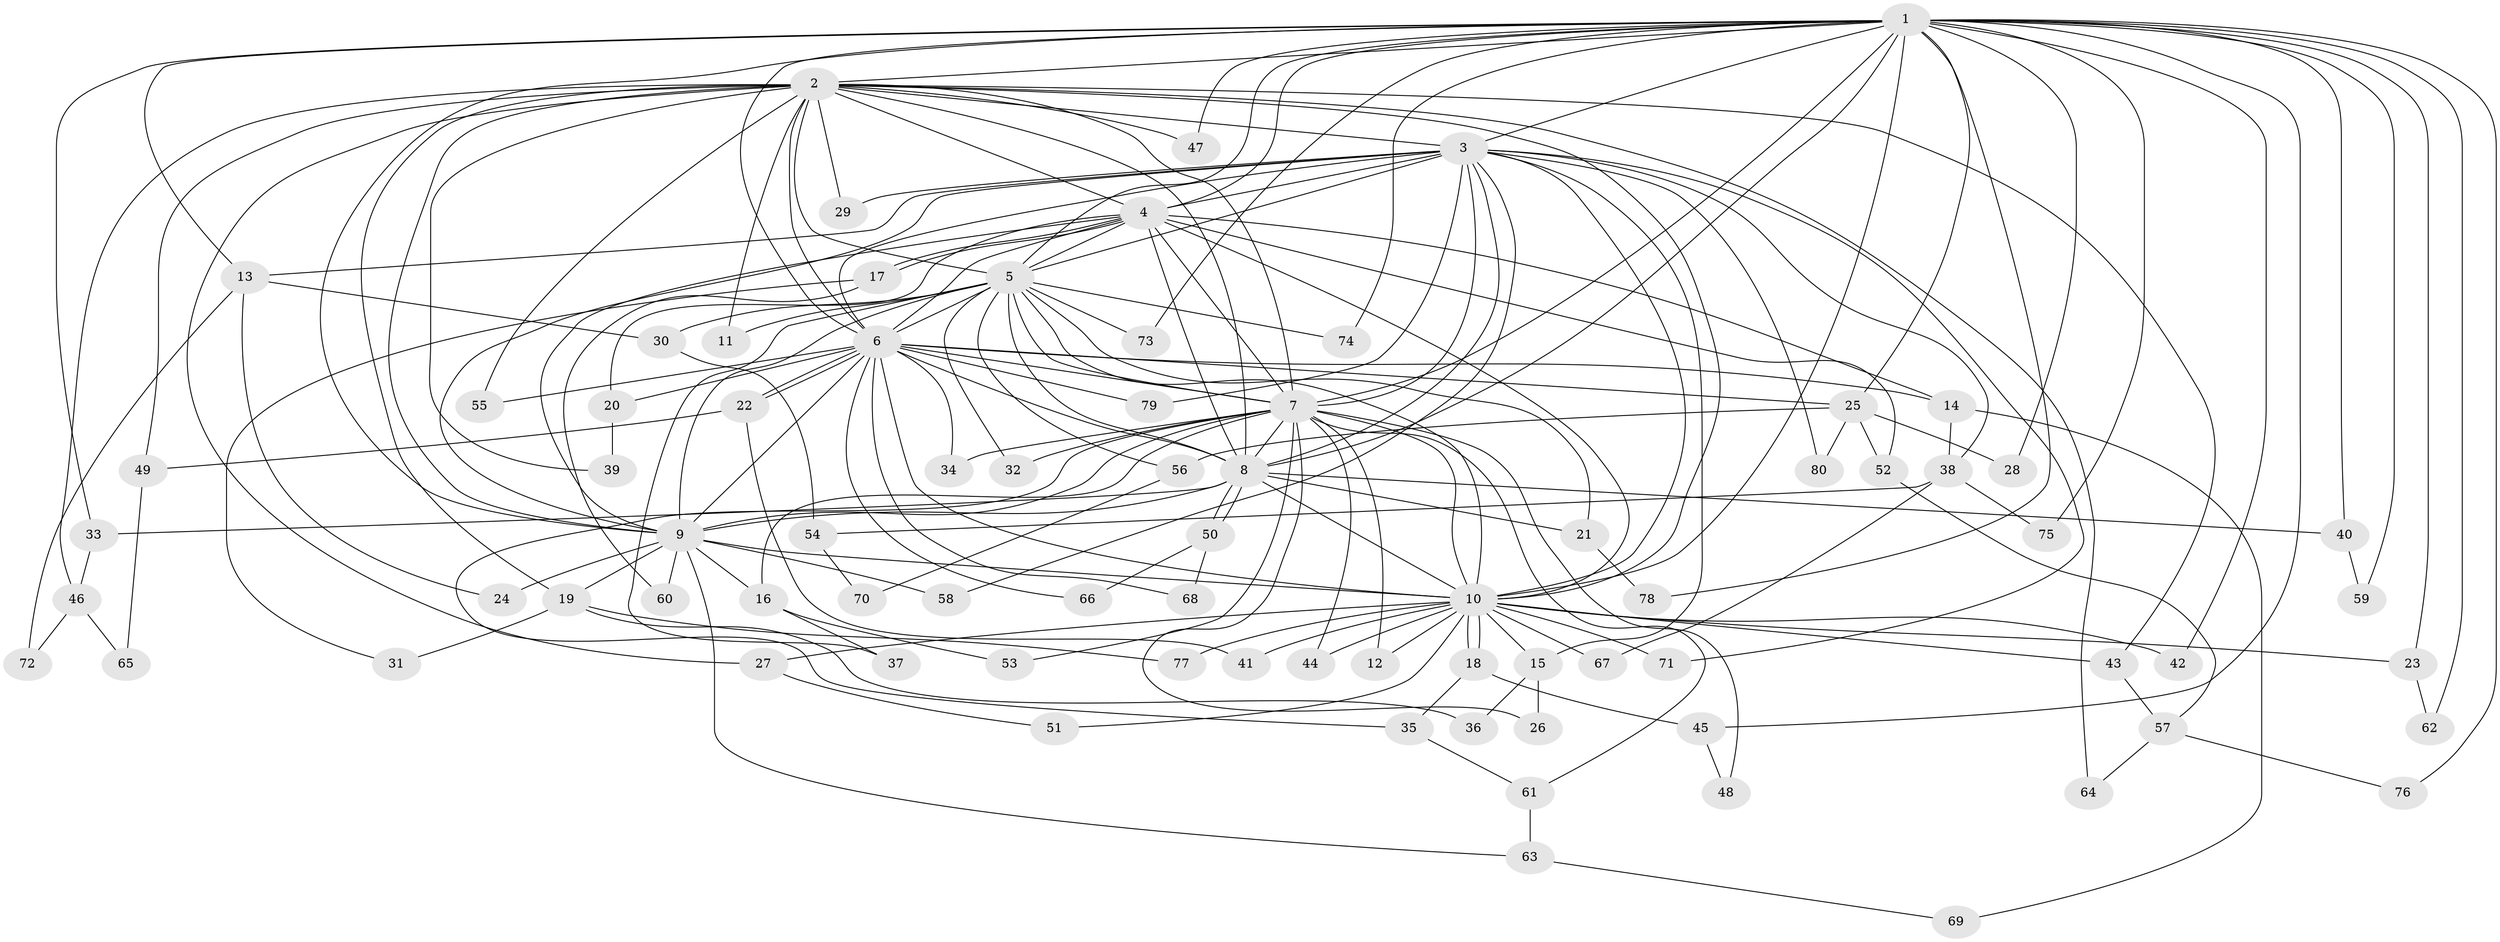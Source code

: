 // coarse degree distribution, {20: 0.03571428571428571, 13: 0.017857142857142856, 15: 0.017857142857142856, 23: 0.017857142857142856, 2: 0.5357142857142857, 4: 0.10714285714285714, 3: 0.125, 1: 0.08928571428571429, 5: 0.03571428571428571, 7: 0.017857142857142856}
// Generated by graph-tools (version 1.1) at 2025/46/03/04/25 21:46:31]
// undirected, 80 vertices, 185 edges
graph export_dot {
graph [start="1"]
  node [color=gray90,style=filled];
  1;
  2;
  3;
  4;
  5;
  6;
  7;
  8;
  9;
  10;
  11;
  12;
  13;
  14;
  15;
  16;
  17;
  18;
  19;
  20;
  21;
  22;
  23;
  24;
  25;
  26;
  27;
  28;
  29;
  30;
  31;
  32;
  33;
  34;
  35;
  36;
  37;
  38;
  39;
  40;
  41;
  42;
  43;
  44;
  45;
  46;
  47;
  48;
  49;
  50;
  51;
  52;
  53;
  54;
  55;
  56;
  57;
  58;
  59;
  60;
  61;
  62;
  63;
  64;
  65;
  66;
  67;
  68;
  69;
  70;
  71;
  72;
  73;
  74;
  75;
  76;
  77;
  78;
  79;
  80;
  1 -- 2;
  1 -- 3;
  1 -- 4;
  1 -- 5;
  1 -- 6;
  1 -- 7;
  1 -- 8;
  1 -- 9;
  1 -- 10;
  1 -- 13;
  1 -- 23;
  1 -- 25;
  1 -- 28;
  1 -- 33;
  1 -- 40;
  1 -- 42;
  1 -- 45;
  1 -- 47;
  1 -- 59;
  1 -- 62;
  1 -- 73;
  1 -- 74;
  1 -- 75;
  1 -- 76;
  1 -- 78;
  2 -- 3;
  2 -- 4;
  2 -- 5;
  2 -- 6;
  2 -- 7;
  2 -- 8;
  2 -- 9;
  2 -- 10;
  2 -- 11;
  2 -- 19;
  2 -- 27;
  2 -- 29;
  2 -- 39;
  2 -- 43;
  2 -- 46;
  2 -- 47;
  2 -- 49;
  2 -- 55;
  2 -- 64;
  3 -- 4;
  3 -- 5;
  3 -- 6;
  3 -- 7;
  3 -- 8;
  3 -- 9;
  3 -- 10;
  3 -- 13;
  3 -- 15;
  3 -- 29;
  3 -- 38;
  3 -- 58;
  3 -- 71;
  3 -- 79;
  3 -- 80;
  4 -- 5;
  4 -- 6;
  4 -- 7;
  4 -- 8;
  4 -- 9;
  4 -- 10;
  4 -- 14;
  4 -- 17;
  4 -- 17;
  4 -- 20;
  4 -- 52;
  5 -- 6;
  5 -- 7;
  5 -- 8;
  5 -- 9;
  5 -- 10;
  5 -- 11;
  5 -- 21;
  5 -- 30;
  5 -- 32;
  5 -- 37;
  5 -- 56;
  5 -- 73;
  5 -- 74;
  6 -- 7;
  6 -- 8;
  6 -- 9;
  6 -- 10;
  6 -- 14;
  6 -- 20;
  6 -- 22;
  6 -- 22;
  6 -- 25;
  6 -- 34;
  6 -- 55;
  6 -- 66;
  6 -- 68;
  6 -- 79;
  7 -- 8;
  7 -- 9;
  7 -- 10;
  7 -- 12;
  7 -- 16;
  7 -- 26;
  7 -- 32;
  7 -- 34;
  7 -- 35;
  7 -- 44;
  7 -- 48;
  7 -- 53;
  7 -- 61;
  8 -- 9;
  8 -- 10;
  8 -- 21;
  8 -- 33;
  8 -- 40;
  8 -- 50;
  8 -- 50;
  9 -- 10;
  9 -- 16;
  9 -- 19;
  9 -- 24;
  9 -- 58;
  9 -- 60;
  9 -- 63;
  10 -- 12;
  10 -- 15;
  10 -- 18;
  10 -- 18;
  10 -- 23;
  10 -- 27;
  10 -- 41;
  10 -- 42;
  10 -- 43;
  10 -- 44;
  10 -- 51;
  10 -- 67;
  10 -- 71;
  10 -- 77;
  13 -- 24;
  13 -- 30;
  13 -- 72;
  14 -- 38;
  14 -- 69;
  15 -- 26;
  15 -- 36;
  16 -- 37;
  16 -- 53;
  17 -- 31;
  17 -- 60;
  18 -- 35;
  18 -- 45;
  19 -- 31;
  19 -- 36;
  19 -- 77;
  20 -- 39;
  21 -- 78;
  22 -- 41;
  22 -- 49;
  23 -- 62;
  25 -- 28;
  25 -- 52;
  25 -- 56;
  25 -- 80;
  27 -- 51;
  30 -- 54;
  33 -- 46;
  35 -- 61;
  38 -- 54;
  38 -- 67;
  38 -- 75;
  40 -- 59;
  43 -- 57;
  45 -- 48;
  46 -- 65;
  46 -- 72;
  49 -- 65;
  50 -- 66;
  50 -- 68;
  52 -- 57;
  54 -- 70;
  56 -- 70;
  57 -- 64;
  57 -- 76;
  61 -- 63;
  63 -- 69;
}
